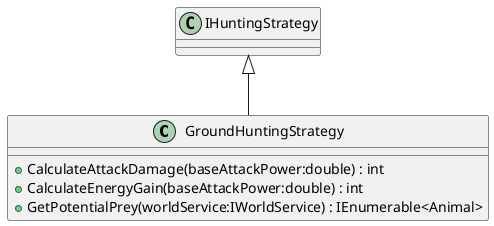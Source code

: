 @startuml
class GroundHuntingStrategy {
    + CalculateAttackDamage(baseAttackPower:double) : int
    + CalculateEnergyGain(baseAttackPower:double) : int
    + GetPotentialPrey(worldService:IWorldService) : IEnumerable<Animal>
}
IHuntingStrategy <|-- GroundHuntingStrategy
@enduml
